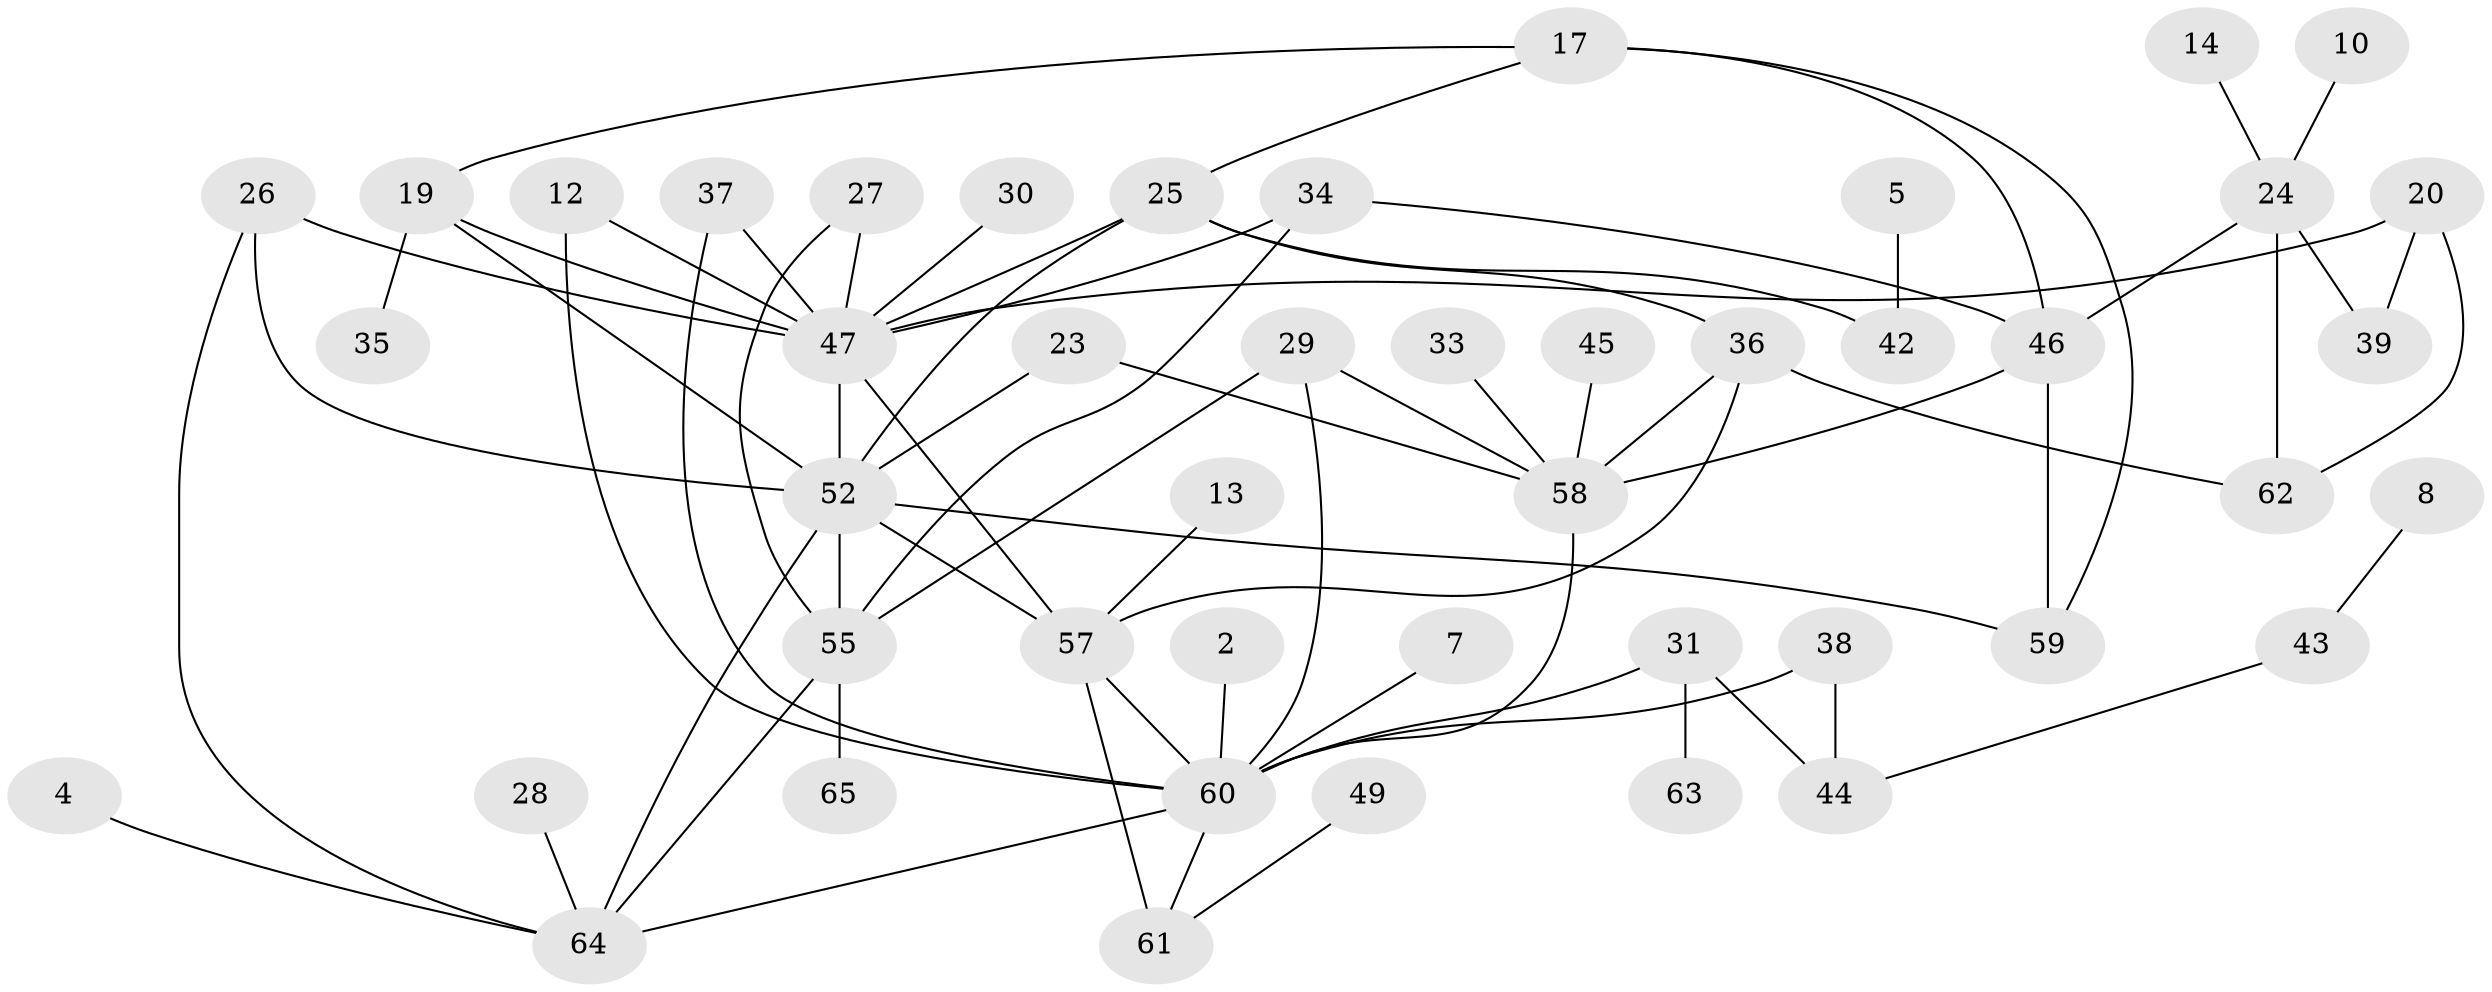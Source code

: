 // original degree distribution, {1: 0.2713178294573643, 2: 0.1937984496124031, 0: 0.13178294573643412, 3: 0.2558139534883721, 4: 0.046511627906976744, 6: 0.031007751937984496, 5: 0.06201550387596899, 8: 0.007751937984496124}
// Generated by graph-tools (version 1.1) at 2025/25/03/09/25 03:25:21]
// undirected, 46 vertices, 71 edges
graph export_dot {
graph [start="1"]
  node [color=gray90,style=filled];
  2;
  4;
  5;
  7;
  8;
  10;
  12;
  13;
  14;
  17;
  19;
  20;
  23;
  24;
  25;
  26;
  27;
  28;
  29;
  30;
  31;
  33;
  34;
  35;
  36;
  37;
  38;
  39;
  42;
  43;
  44;
  45;
  46;
  47;
  49;
  52;
  55;
  57;
  58;
  59;
  60;
  61;
  62;
  63;
  64;
  65;
  2 -- 60 [weight=1.0];
  4 -- 64 [weight=1.0];
  5 -- 42 [weight=1.0];
  7 -- 60 [weight=1.0];
  8 -- 43 [weight=1.0];
  10 -- 24 [weight=1.0];
  12 -- 47 [weight=1.0];
  12 -- 60 [weight=1.0];
  13 -- 57 [weight=1.0];
  14 -- 24 [weight=1.0];
  17 -- 19 [weight=1.0];
  17 -- 25 [weight=1.0];
  17 -- 46 [weight=1.0];
  17 -- 59 [weight=1.0];
  19 -- 35 [weight=1.0];
  19 -- 47 [weight=1.0];
  19 -- 52 [weight=1.0];
  20 -- 39 [weight=1.0];
  20 -- 47 [weight=1.0];
  20 -- 62 [weight=1.0];
  23 -- 52 [weight=1.0];
  23 -- 58 [weight=1.0];
  24 -- 39 [weight=1.0];
  24 -- 46 [weight=1.0];
  24 -- 62 [weight=1.0];
  25 -- 36 [weight=1.0];
  25 -- 42 [weight=1.0];
  25 -- 47 [weight=2.0];
  25 -- 52 [weight=1.0];
  26 -- 47 [weight=1.0];
  26 -- 52 [weight=1.0];
  26 -- 64 [weight=1.0];
  27 -- 47 [weight=1.0];
  27 -- 55 [weight=1.0];
  28 -- 64 [weight=1.0];
  29 -- 55 [weight=1.0];
  29 -- 58 [weight=1.0];
  29 -- 60 [weight=1.0];
  30 -- 47 [weight=1.0];
  31 -- 44 [weight=1.0];
  31 -- 60 [weight=1.0];
  31 -- 63 [weight=1.0];
  33 -- 58 [weight=1.0];
  34 -- 46 [weight=1.0];
  34 -- 47 [weight=1.0];
  34 -- 55 [weight=1.0];
  36 -- 57 [weight=1.0];
  36 -- 58 [weight=1.0];
  36 -- 62 [weight=1.0];
  37 -- 47 [weight=2.0];
  37 -- 60 [weight=1.0];
  38 -- 44 [weight=2.0];
  38 -- 60 [weight=1.0];
  43 -- 44 [weight=1.0];
  45 -- 58 [weight=1.0];
  46 -- 58 [weight=1.0];
  46 -- 59 [weight=1.0];
  47 -- 52 [weight=2.0];
  47 -- 57 [weight=1.0];
  49 -- 61 [weight=1.0];
  52 -- 55 [weight=1.0];
  52 -- 57 [weight=1.0];
  52 -- 59 [weight=1.0];
  52 -- 64 [weight=1.0];
  55 -- 64 [weight=1.0];
  55 -- 65 [weight=1.0];
  57 -- 60 [weight=1.0];
  57 -- 61 [weight=2.0];
  58 -- 60 [weight=1.0];
  60 -- 61 [weight=1.0];
  60 -- 64 [weight=1.0];
}
